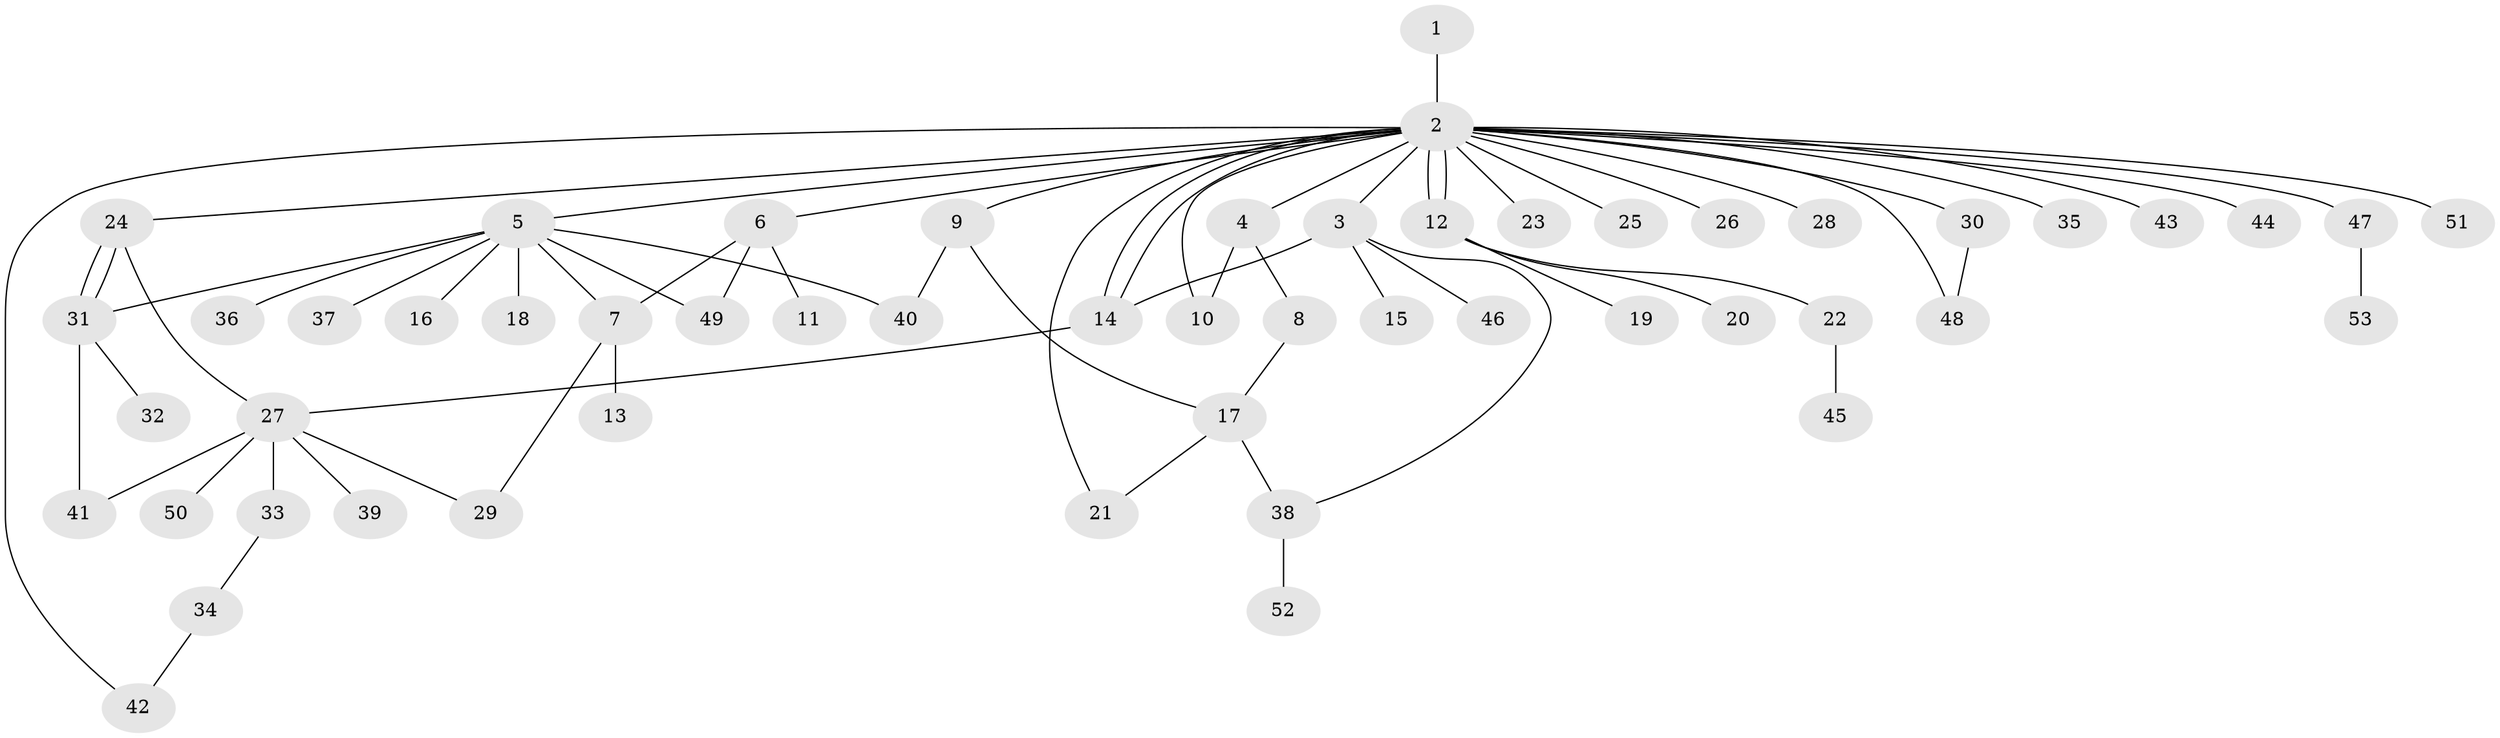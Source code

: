 // Generated by graph-tools (version 1.1) at 2025/49/03/09/25 03:49:55]
// undirected, 53 vertices, 69 edges
graph export_dot {
graph [start="1"]
  node [color=gray90,style=filled];
  1;
  2;
  3;
  4;
  5;
  6;
  7;
  8;
  9;
  10;
  11;
  12;
  13;
  14;
  15;
  16;
  17;
  18;
  19;
  20;
  21;
  22;
  23;
  24;
  25;
  26;
  27;
  28;
  29;
  30;
  31;
  32;
  33;
  34;
  35;
  36;
  37;
  38;
  39;
  40;
  41;
  42;
  43;
  44;
  45;
  46;
  47;
  48;
  49;
  50;
  51;
  52;
  53;
  1 -- 2;
  2 -- 3;
  2 -- 4;
  2 -- 5;
  2 -- 6;
  2 -- 9;
  2 -- 10;
  2 -- 12;
  2 -- 12;
  2 -- 14;
  2 -- 14;
  2 -- 21;
  2 -- 23;
  2 -- 24;
  2 -- 25;
  2 -- 26;
  2 -- 28;
  2 -- 30;
  2 -- 35;
  2 -- 42;
  2 -- 43;
  2 -- 44;
  2 -- 47;
  2 -- 48;
  2 -- 51;
  3 -- 14;
  3 -- 15;
  3 -- 38;
  3 -- 46;
  4 -- 8;
  4 -- 10;
  5 -- 7;
  5 -- 16;
  5 -- 18;
  5 -- 31;
  5 -- 36;
  5 -- 37;
  5 -- 40;
  5 -- 49;
  6 -- 7;
  6 -- 11;
  6 -- 49;
  7 -- 13;
  7 -- 29;
  8 -- 17;
  9 -- 17;
  9 -- 40;
  12 -- 19;
  12 -- 20;
  12 -- 22;
  14 -- 27;
  17 -- 21;
  17 -- 38;
  22 -- 45;
  24 -- 27;
  24 -- 31;
  24 -- 31;
  27 -- 29;
  27 -- 33;
  27 -- 39;
  27 -- 41;
  27 -- 50;
  30 -- 48;
  31 -- 32;
  31 -- 41;
  33 -- 34;
  34 -- 42;
  38 -- 52;
  47 -- 53;
}
